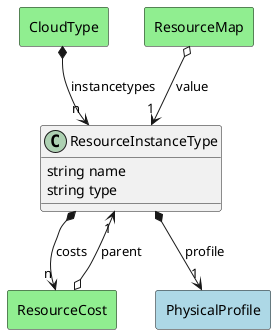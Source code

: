 @startuml

class "ResourceInstanceType" as Model {
 string name
 string type

 
}

rectangle "PhysicalProfile" as PhysicalProfile #lightblue {
}

Model *--> "1" PhysicalProfile : profile


rectangle "ResourceCost" as ResourceCost #lightblue {
}

Model *--> "n" ResourceCost : costs




    rectangle "CloudType" as CloudType #lightgreen {
    }
    
        CloudType   *--> "n" Model : "instancetypes"
    
    rectangle "ResourceCost" as ResourceCost #lightgreen {
    }
    
        ResourceCost   o--> "1" Model : "parent"
    
    rectangle "ResourceMap" as ResourceMap #lightgreen {
    }
    
        ResourceMap   o--> "1" Model : "value"
    

@enduml
